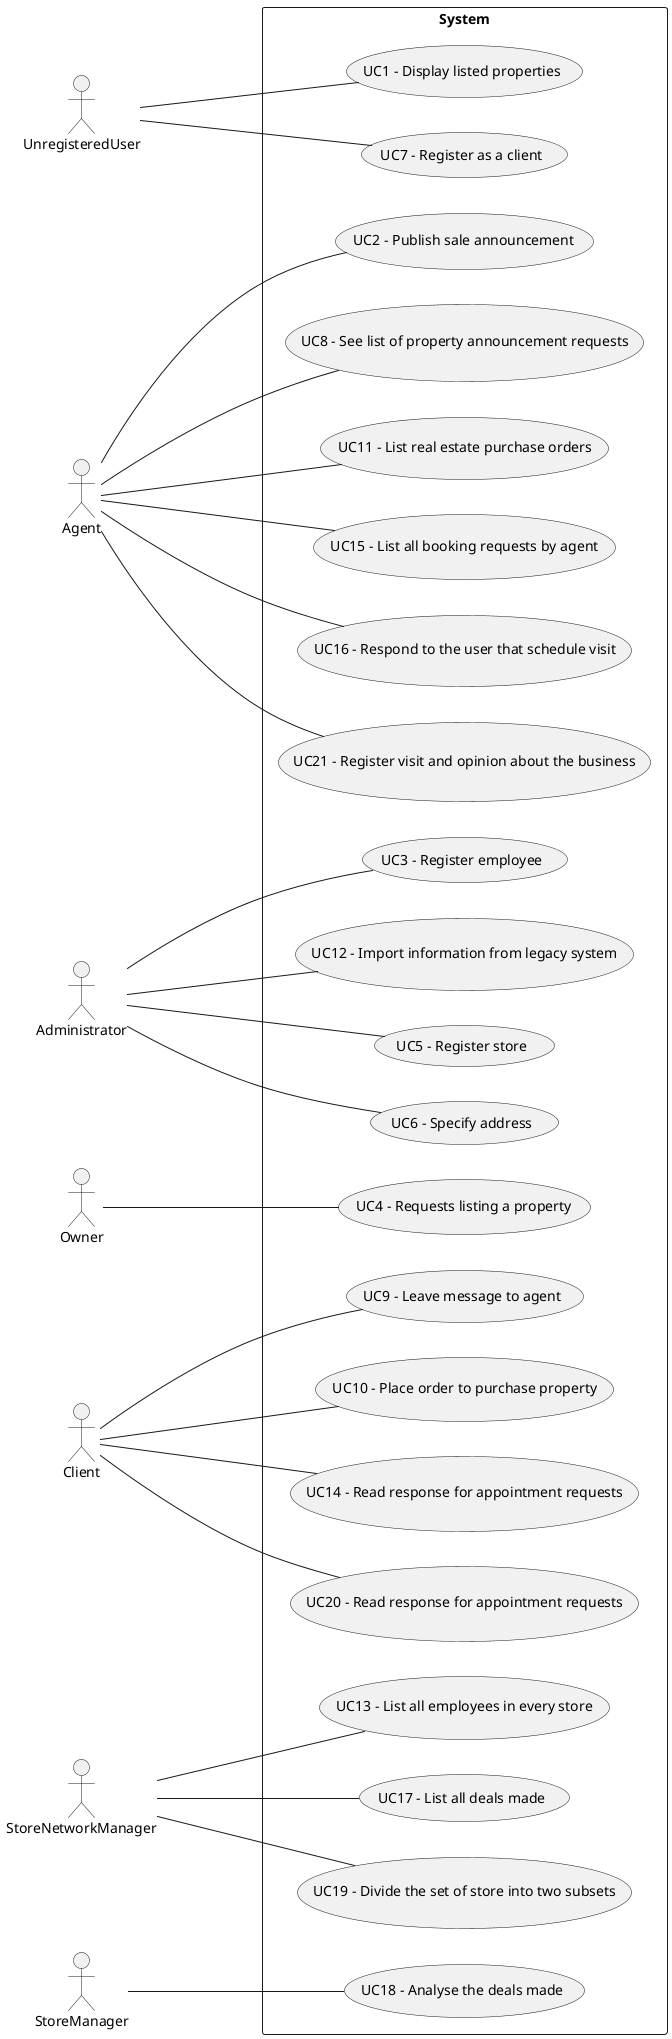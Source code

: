 @startuml
left to right direction
skinparam packageStyle rect


actor UnregisteredUser
actor Agent
actor Administrator
actor Owner
actor Client
actor StoreNetworkManager
actor StoreManager

rectangle System{

    UnregisteredUser --- (UC1 - Display listed properties)

    UnregisteredUser --- (UC7 - Register as a client)

    Agent --- (UC2 - Publish sale announcement)

    Agent --- (UC8 - See list of property announcement requests)

    Agent --- (UC11 - List real estate purchase orders)

    Agent --- (UC15 - List all booking requests by agent)

    Agent --- (UC16 - Respond to the user that schedule visit)

    Agent --- (UC21 - Register visit and opinion about the business)

    Administrator --- (UC3 - Register employee)

    Administrator --- (UC12 - Import information from legacy system)

    Owner --- (UC4 - Requests listing a property)

    Administrator --- (UC5 - Register store)

    Administrator --- (UC6 - Specify address)

    Client --- (UC9 - Leave message to agent)

    Client --- (UC10 - Place order to purchase property)

    Client --- (UC14 - Read response for appointment requests)

    Client --- (UC20 - Read response for appointment requests)

    StoreNetworkManager --- (UC13 - List all employees in every store)

    StoreNetworkManager --- (UC17 - List all deals made)

    StoreNetworkManager --- (UC19 - Divide the set of store into two subsets)

    StoreManager --- (UC18 - Analyse the deals made)


}

@enduml